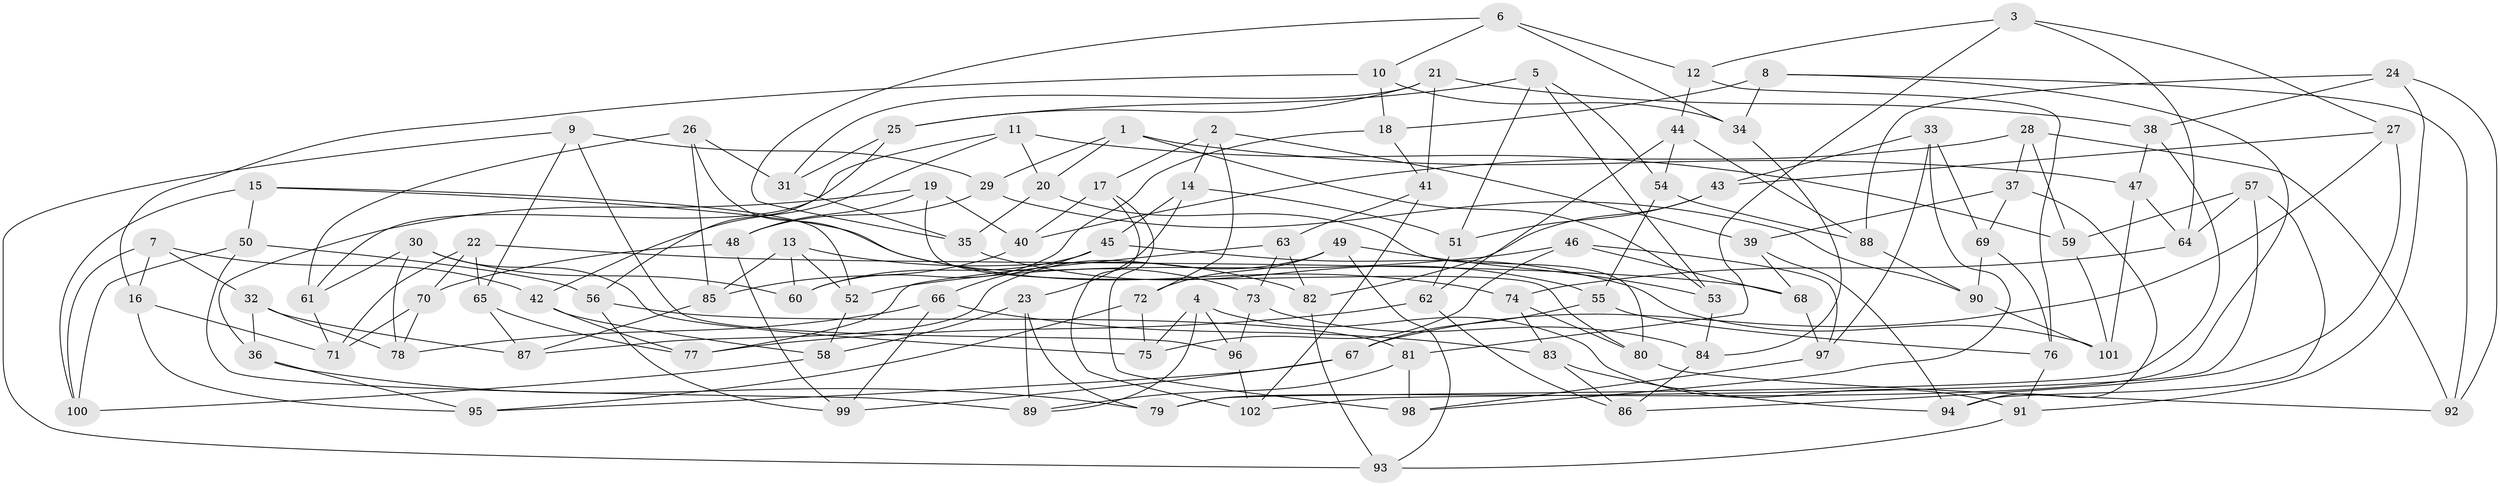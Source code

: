 // coarse degree distribution, {4: 0.4307692307692308, 6: 0.35384615384615387, 5: 0.2, 3: 0.015384615384615385}
// Generated by graph-tools (version 1.1) at 2025/42/03/06/25 10:42:24]
// undirected, 102 vertices, 204 edges
graph export_dot {
graph [start="1"]
  node [color=gray90,style=filled];
  1;
  2;
  3;
  4;
  5;
  6;
  7;
  8;
  9;
  10;
  11;
  12;
  13;
  14;
  15;
  16;
  17;
  18;
  19;
  20;
  21;
  22;
  23;
  24;
  25;
  26;
  27;
  28;
  29;
  30;
  31;
  32;
  33;
  34;
  35;
  36;
  37;
  38;
  39;
  40;
  41;
  42;
  43;
  44;
  45;
  46;
  47;
  48;
  49;
  50;
  51;
  52;
  53;
  54;
  55;
  56;
  57;
  58;
  59;
  60;
  61;
  62;
  63;
  64;
  65;
  66;
  67;
  68;
  69;
  70;
  71;
  72;
  73;
  74;
  75;
  76;
  77;
  78;
  79;
  80;
  81;
  82;
  83;
  84;
  85;
  86;
  87;
  88;
  89;
  90;
  91;
  92;
  93;
  94;
  95;
  96;
  97;
  98;
  99;
  100;
  101;
  102;
  1 -- 29;
  1 -- 53;
  1 -- 47;
  1 -- 20;
  2 -- 14;
  2 -- 17;
  2 -- 72;
  2 -- 39;
  3 -- 81;
  3 -- 12;
  3 -- 64;
  3 -- 27;
  4 -- 75;
  4 -- 96;
  4 -- 89;
  4 -- 91;
  5 -- 25;
  5 -- 51;
  5 -- 53;
  5 -- 54;
  6 -- 35;
  6 -- 34;
  6 -- 12;
  6 -- 10;
  7 -- 16;
  7 -- 42;
  7 -- 32;
  7 -- 100;
  8 -- 92;
  8 -- 34;
  8 -- 18;
  8 -- 79;
  9 -- 96;
  9 -- 29;
  9 -- 93;
  9 -- 65;
  10 -- 16;
  10 -- 18;
  10 -- 34;
  11 -- 20;
  11 -- 61;
  11 -- 59;
  11 -- 42;
  12 -- 44;
  12 -- 76;
  13 -- 52;
  13 -- 60;
  13 -- 85;
  13 -- 82;
  14 -- 45;
  14 -- 51;
  14 -- 23;
  15 -- 52;
  15 -- 50;
  15 -- 74;
  15 -- 100;
  16 -- 95;
  16 -- 71;
  17 -- 102;
  17 -- 40;
  17 -- 98;
  18 -- 60;
  18 -- 41;
  19 -- 40;
  19 -- 36;
  19 -- 48;
  19 -- 80;
  20 -- 80;
  20 -- 35;
  21 -- 31;
  21 -- 38;
  21 -- 41;
  21 -- 25;
  22 -- 71;
  22 -- 65;
  22 -- 68;
  22 -- 70;
  23 -- 58;
  23 -- 89;
  23 -- 79;
  24 -- 91;
  24 -- 38;
  24 -- 88;
  24 -- 92;
  25 -- 31;
  25 -- 56;
  26 -- 31;
  26 -- 61;
  26 -- 73;
  26 -- 85;
  27 -- 67;
  27 -- 86;
  27 -- 43;
  28 -- 40;
  28 -- 59;
  28 -- 92;
  28 -- 37;
  29 -- 48;
  29 -- 90;
  30 -- 61;
  30 -- 78;
  30 -- 60;
  30 -- 75;
  31 -- 35;
  32 -- 87;
  32 -- 36;
  32 -- 78;
  33 -- 97;
  33 -- 98;
  33 -- 43;
  33 -- 69;
  34 -- 84;
  35 -- 55;
  36 -- 95;
  36 -- 79;
  37 -- 94;
  37 -- 39;
  37 -- 69;
  38 -- 79;
  38 -- 47;
  39 -- 94;
  39 -- 68;
  40 -- 85;
  41 -- 102;
  41 -- 63;
  42 -- 77;
  42 -- 58;
  43 -- 82;
  43 -- 51;
  44 -- 88;
  44 -- 54;
  44 -- 62;
  45 -- 101;
  45 -- 60;
  45 -- 66;
  46 -- 97;
  46 -- 52;
  46 -- 68;
  46 -- 75;
  47 -- 101;
  47 -- 64;
  48 -- 99;
  48 -- 70;
  49 -- 87;
  49 -- 93;
  49 -- 72;
  49 -- 53;
  50 -- 56;
  50 -- 100;
  50 -- 89;
  51 -- 62;
  52 -- 58;
  53 -- 84;
  54 -- 88;
  54 -- 55;
  55 -- 76;
  55 -- 67;
  56 -- 99;
  56 -- 81;
  57 -- 94;
  57 -- 102;
  57 -- 64;
  57 -- 59;
  58 -- 100;
  59 -- 101;
  61 -- 71;
  62 -- 77;
  62 -- 86;
  63 -- 73;
  63 -- 82;
  63 -- 77;
  64 -- 74;
  65 -- 87;
  65 -- 77;
  66 -- 78;
  66 -- 83;
  66 -- 99;
  67 -- 99;
  67 -- 95;
  68 -- 97;
  69 -- 76;
  69 -- 90;
  70 -- 78;
  70 -- 71;
  72 -- 75;
  72 -- 95;
  73 -- 96;
  73 -- 84;
  74 -- 83;
  74 -- 80;
  76 -- 91;
  80 -- 92;
  81 -- 89;
  81 -- 98;
  82 -- 93;
  83 -- 86;
  83 -- 94;
  84 -- 86;
  85 -- 87;
  88 -- 90;
  90 -- 101;
  91 -- 93;
  96 -- 102;
  97 -- 98;
}
